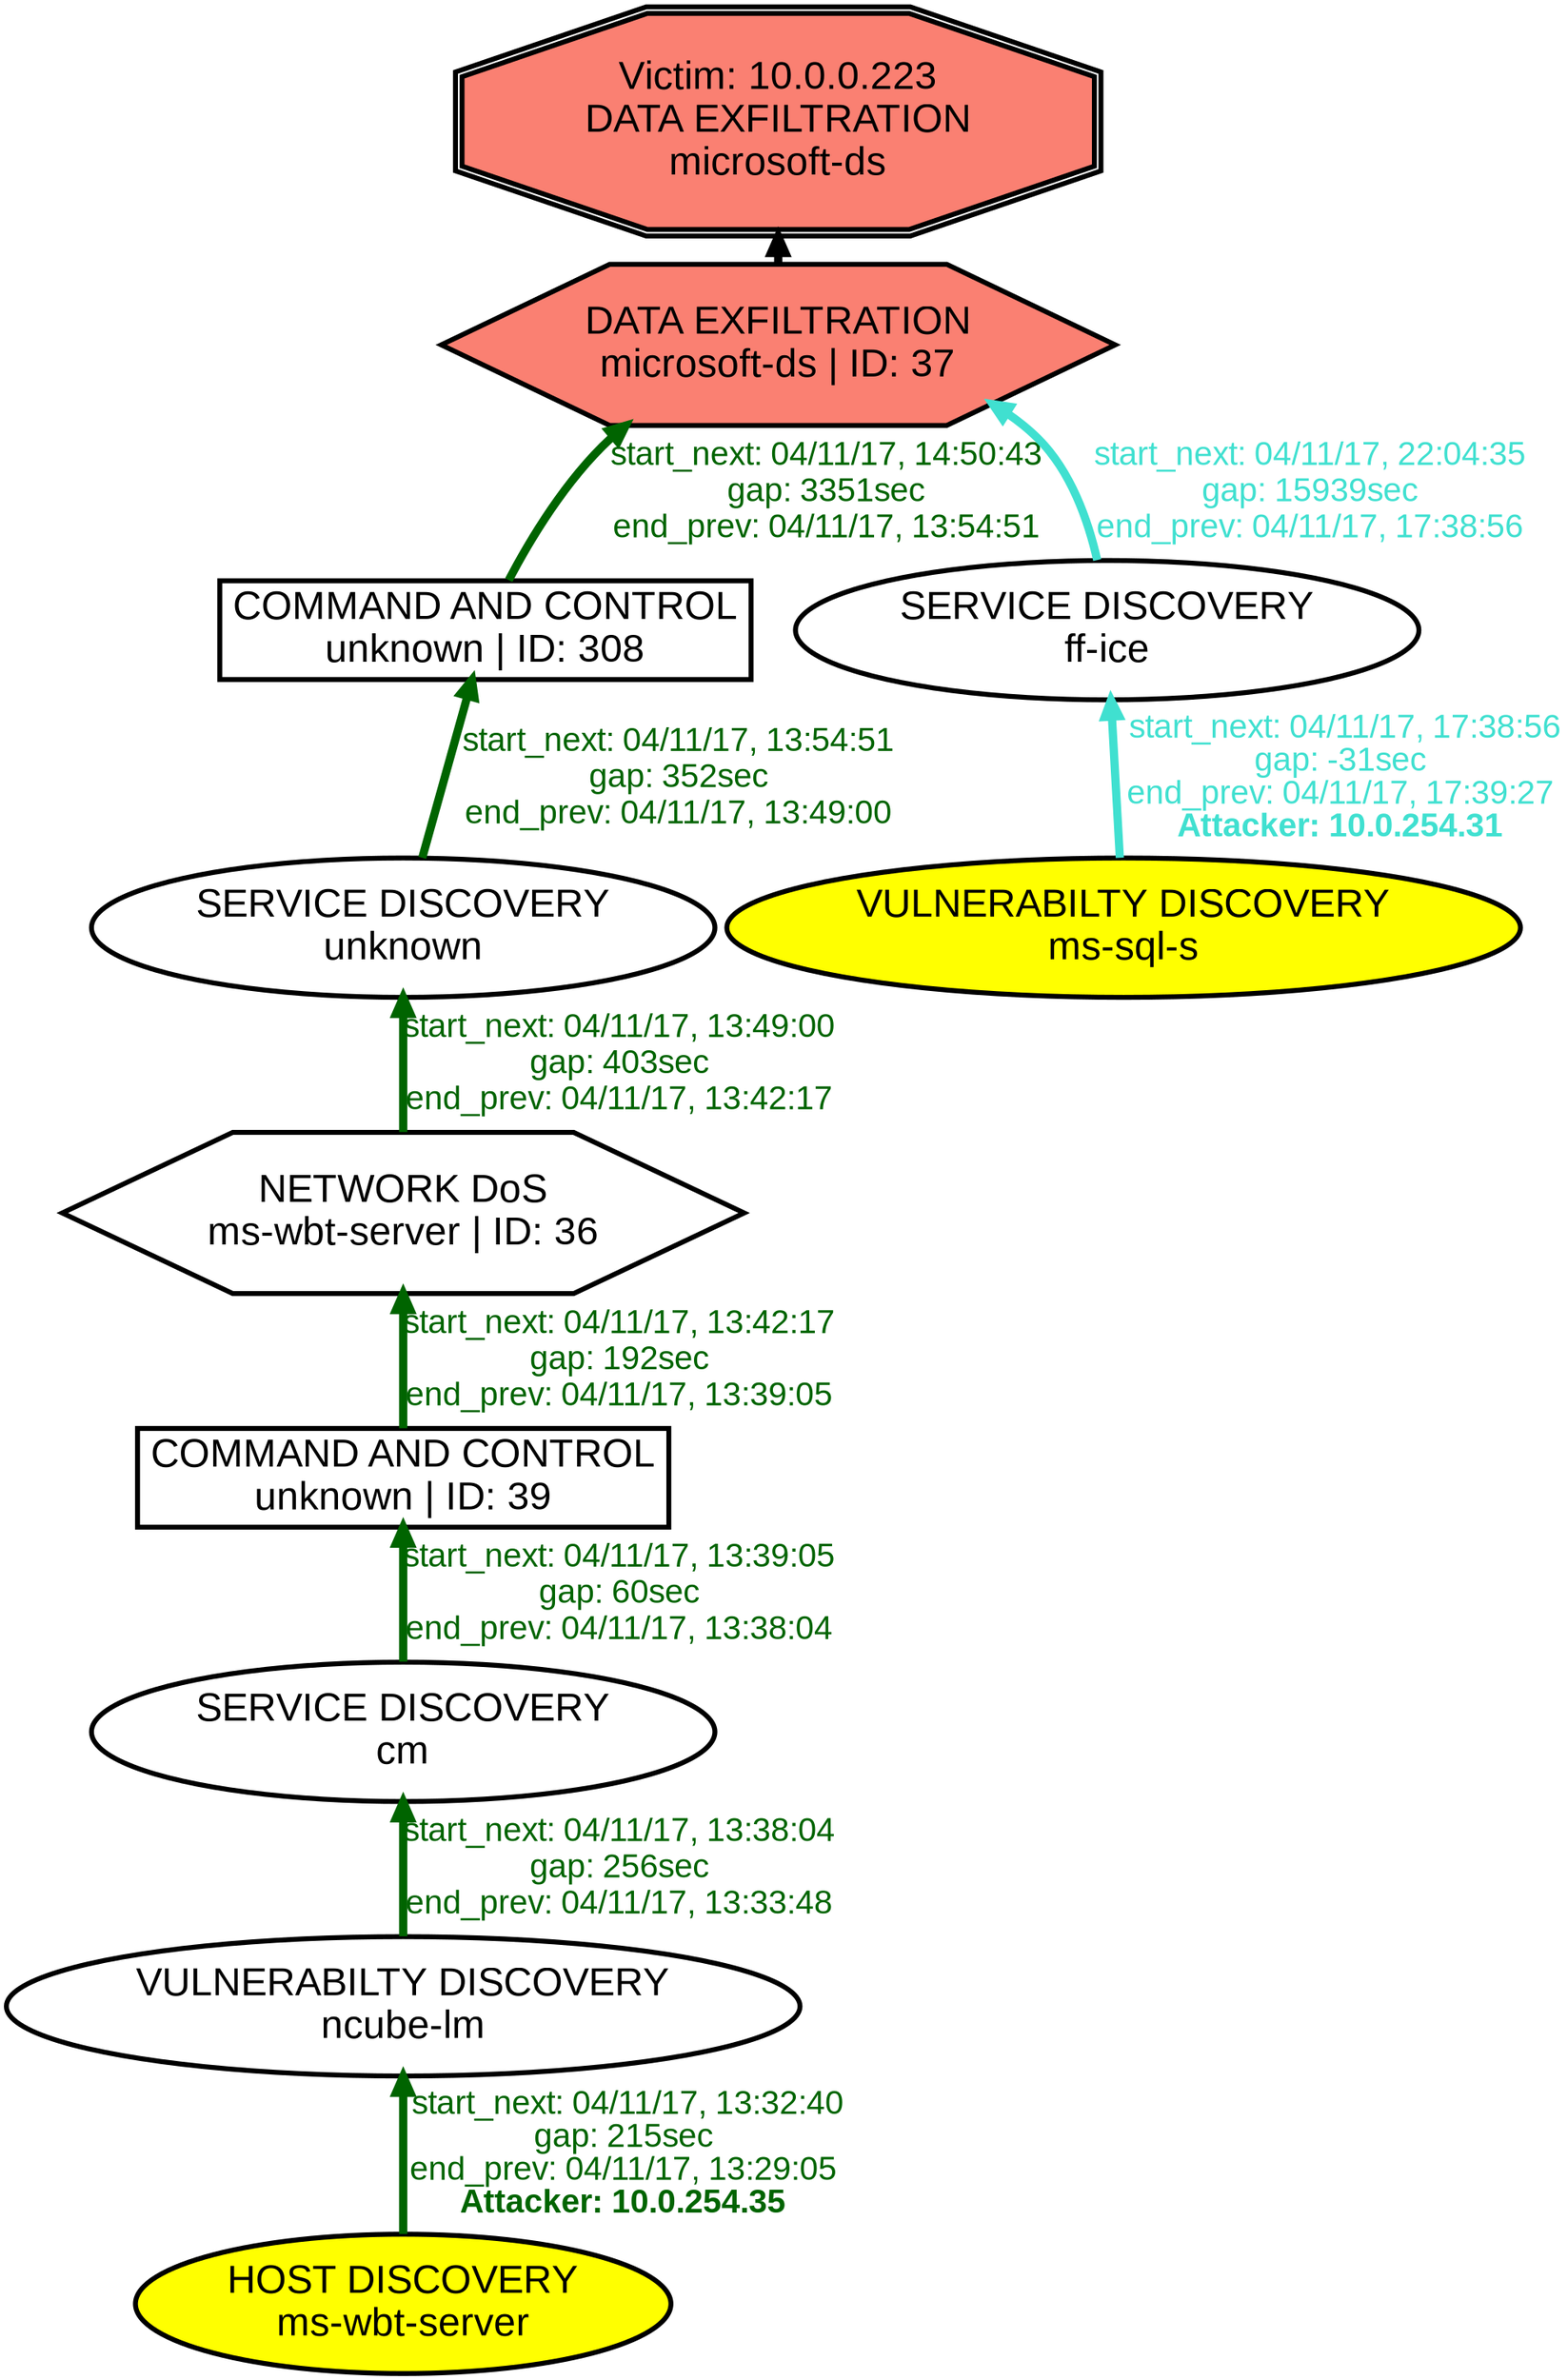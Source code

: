 digraph DATAEXFILTRATIONmicrosoftds {
rankdir="BT"; 
 graph [ nodesep="0.1", ranksep="0.02"] 
 node [ fontname=Arial, fontsize=24,penwidth=3]; 
 edge [ fontname=Arial, fontsize=20,penwidth=5 ];
"Victim: 10.0.0.223
DATA EXFILTRATION
microsoft-ds" [shape=doubleoctagon, style=filled, fillcolor=salmon];
{ rank = max; "Victim: 10.0.0.223
DATA EXFILTRATION
microsoft-ds"}
"DATA EXFILTRATION
microsoft-ds | ID: 37" -> "Victim: 10.0.0.223
DATA EXFILTRATION
microsoft-ds"
"DATA EXFILTRATION
microsoft-ds | ID: 37" [style=filled, fillcolor= salmon]
{ rank=same; "DATA EXFILTRATION
microsoft-ds | ID: 37"}
"HOST DISCOVERY
ms-wbt-server" [style=filled, fillcolor= yellow]
"HOST DISCOVERY
ms-wbt-server" -> "VULNERABILTY DISCOVERY
ncube-lm" [ color=darkgreen] [label=<<font color="darkgreen"> start_next: 04/11/17, 13:32:40<br/>gap: 215sec<br/>end_prev: 04/11/17, 13:29:05</font><br/><font color="darkgreen"><b>Attacker: 10.0.254.35</b></font>>]
"VULNERABILTY DISCOVERY
ncube-lm" -> "SERVICE DISCOVERY
cm" [ label="start_next: 04/11/17, 13:38:04
gap: 256sec
end_prev: 04/11/17, 13:33:48"][ fontcolor="darkgreen" color=darkgreen]
"SERVICE DISCOVERY
cm" -> "COMMAND AND CONTROL
unknown | ID: 39" [ label="start_next: 04/11/17, 13:39:05
gap: 60sec
end_prev: 04/11/17, 13:38:04"][ fontcolor="darkgreen" color=darkgreen]
"COMMAND AND CONTROL
unknown | ID: 39" -> "NETWORK DoS
ms-wbt-server | ID: 36" [ label="start_next: 04/11/17, 13:42:17
gap: 192sec
end_prev: 04/11/17, 13:39:05"][ fontcolor="darkgreen" color=darkgreen]
"NETWORK DoS
ms-wbt-server | ID: 36" -> "SERVICE DISCOVERY
unknown" [ label="start_next: 04/11/17, 13:49:00
gap: 403sec
end_prev: 04/11/17, 13:42:17"][ fontcolor="darkgreen" color=darkgreen]
"SERVICE DISCOVERY
unknown" -> "COMMAND AND CONTROL
unknown | ID: 308" [ label="start_next: 04/11/17, 13:54:51
gap: 352sec
end_prev: 04/11/17, 13:49:00"][ fontcolor="darkgreen" color=darkgreen]
"COMMAND AND CONTROL
unknown | ID: 308" -> "DATA EXFILTRATION
microsoft-ds | ID: 37" [ label="start_next: 04/11/17, 14:50:43
gap: 3351sec
end_prev: 04/11/17, 13:54:51"][ fontcolor="darkgreen" color=darkgreen]
"VULNERABILTY DISCOVERY
ms-sql-s" [style=filled, fillcolor= yellow]
"VULNERABILTY DISCOVERY
ms-sql-s" -> "SERVICE DISCOVERY
ff-ice" [ color=turquoise] [label=<<font color="turquoise"> start_next: 04/11/17, 17:38:56<br/>gap: -31sec<br/>end_prev: 04/11/17, 17:39:27</font><br/><font color="turquoise"><b>Attacker: 10.0.254.31</b></font>>]
"SERVICE DISCOVERY
ff-ice" -> "DATA EXFILTRATION
microsoft-ds | ID: 37" [ label="start_next: 04/11/17, 22:04:35
gap: 15939sec
end_prev: 04/11/17, 17:38:56"][ fontcolor="turquoise" color=turquoise]
"HOST DISCOVERY
ms-wbt-server" [shape=oval]
"HOST DISCOVERY
ms-wbt-server" [tooltip="ET SCAN Behavioral Unusually fast Terminal Server Traffic Potential Scan or Infection (Inbound)"]
"VULNERABILTY DISCOVERY
ncube-lm" [shape=oval]
"VULNERABILTY DISCOVERY
ncube-lm" [tooltip="ET POLICY Suspicious inbound to Oracle SQL port 1521
ET POLICY Suspicious inbound to PostgreSQL port 5432"]
"SERVICE DISCOVERY
cm" [shape=oval]
"SERVICE DISCOVERY
cm" [tooltip="ET SCAN Potential VNC Scan 5900-5920"]
"COMMAND AND CONTROL
unknown | ID: 39" [shape=box]
"COMMAND AND CONTROL
unknown | ID: 39" [tooltip="ET POLICY RDP connection confirm"]
"NETWORK DoS
ms-wbt-server | ID: 36" [shape=hexagon]
"NETWORK DoS
ms-wbt-server | ID: 36" [tooltip="ET DOS Microsoft Remote Desktop (RDP) Syn then Reset 30 Second DoS Attempt"]
"SERVICE DISCOVERY
unknown" [shape=oval]
"SERVICE DISCOVERY
unknown" [tooltip="ET SCAN Potential VNC Scan 5800-5820"]
"COMMAND AND CONTROL
unknown | ID: 308" [shape=box]
"COMMAND AND CONTROL
unknown | ID: 308" [tooltip="ET POLICY RDP connection confirm"]
"DATA EXFILTRATION
microsoft-ds | ID: 37" [shape=hexagon]
"DATA EXFILTRATION
microsoft-ds | ID: 37" [tooltip="GPL NETBIOS SMB-DS IPC$ share access
GPL NETBIOS SMB-DS ADMIN$ share access"]
"VULNERABILTY DISCOVERY
ms-sql-s" [shape=oval]
"VULNERABILTY DISCOVERY
ms-sql-s" [tooltip="ET POLICY Suspicious inbound to MSSQL port 1433
ET POLICY Suspicious inbound to mySQL port 3306
ET POLICY Suspicious inbound to Oracle SQL port 1521
ET POLICY Suspicious inbound to PostgreSQL port 5432"]
"SERVICE DISCOVERY
ff-ice" [shape=oval]
"SERVICE DISCOVERY
ff-ice" [tooltip="ET SCAN Potential VNC Scan 5800-5820
ET SCAN Potential VNC Scan 5900-5920"]
}
